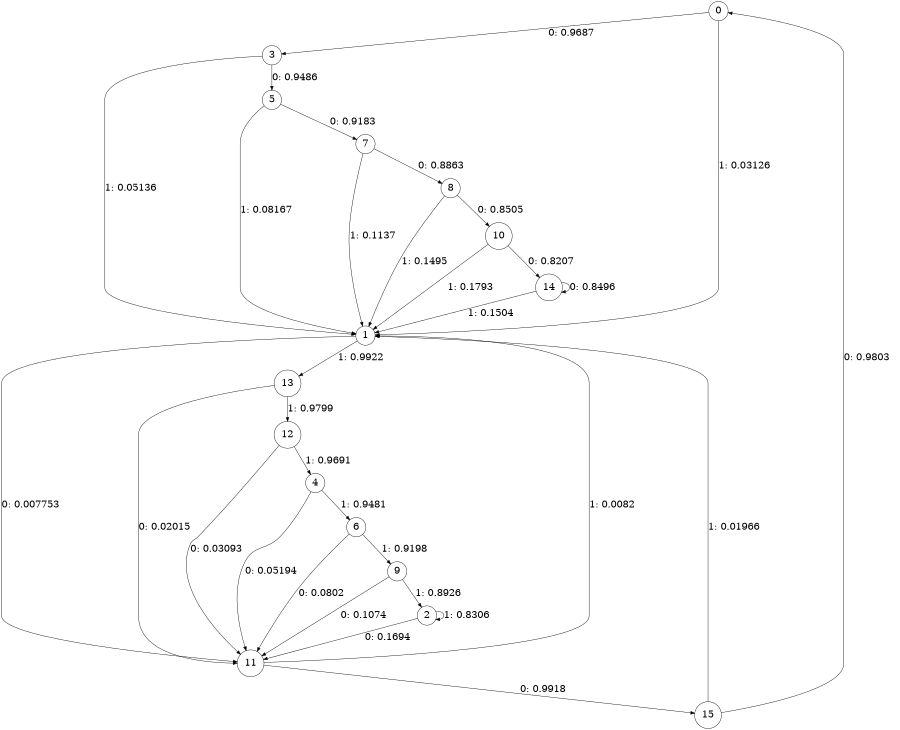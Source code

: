 digraph "ch1_both_L9" {
size = "6,8.5";
ratio = "fill";
node [shape = circle];
node [fontsize = 24];
edge [fontsize = 24];
0 -> 3 [label = "0: 0.9687   "];
0 -> 1 [label = "1: 0.03126  "];
1 -> 11 [label = "0: 0.007753  "];
1 -> 13 [label = "1: 0.9922   "];
2 -> 11 [label = "0: 0.1694   "];
2 -> 2 [label = "1: 0.8306   "];
3 -> 5 [label = "0: 0.9486   "];
3 -> 1 [label = "1: 0.05136  "];
4 -> 11 [label = "0: 0.05194  "];
4 -> 6 [label = "1: 0.9481   "];
5 -> 7 [label = "0: 0.9183   "];
5 -> 1 [label = "1: 0.08167  "];
6 -> 11 [label = "0: 0.0802   "];
6 -> 9 [label = "1: 0.9198   "];
7 -> 8 [label = "0: 0.8863   "];
7 -> 1 [label = "1: 0.1137   "];
8 -> 10 [label = "0: 0.8505   "];
8 -> 1 [label = "1: 0.1495   "];
9 -> 11 [label = "0: 0.1074   "];
9 -> 2 [label = "1: 0.8926   "];
10 -> 14 [label = "0: 0.8207   "];
10 -> 1 [label = "1: 0.1793   "];
11 -> 15 [label = "0: 0.9918   "];
11 -> 1 [label = "1: 0.0082   "];
12 -> 11 [label = "0: 0.03093  "];
12 -> 4 [label = "1: 0.9691   "];
13 -> 11 [label = "0: 0.02015  "];
13 -> 12 [label = "1: 0.9799   "];
14 -> 14 [label = "0: 0.8496   "];
14 -> 1 [label = "1: 0.1504   "];
15 -> 0 [label = "0: 0.9803   "];
15 -> 1 [label = "1: 0.01966  "];
}